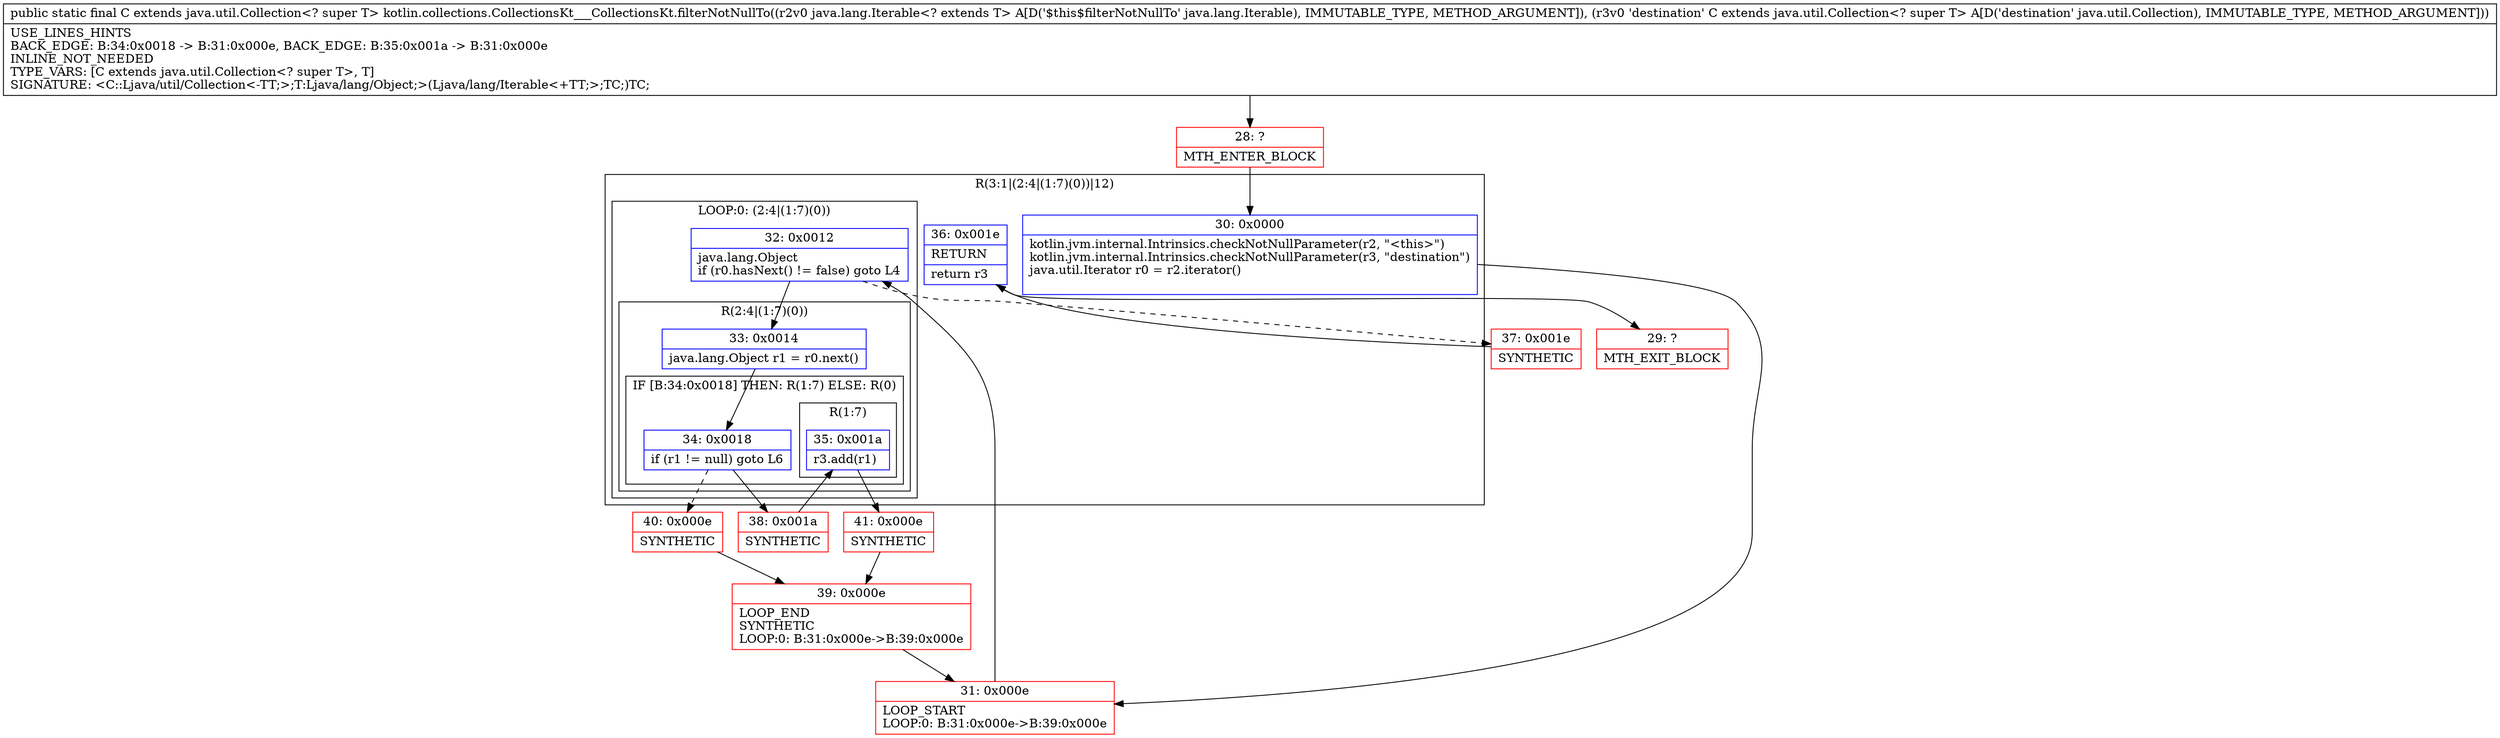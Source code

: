 digraph "CFG forkotlin.collections.CollectionsKt___CollectionsKt.filterNotNullTo(Ljava\/lang\/Iterable;Ljava\/util\/Collection;)Ljava\/util\/Collection;" {
subgraph cluster_Region_993966894 {
label = "R(3:1|(2:4|(1:7)(0))|12)";
node [shape=record,color=blue];
Node_30 [shape=record,label="{30\:\ 0x0000|kotlin.jvm.internal.Intrinsics.checkNotNullParameter(r2, \"\<this\>\")\lkotlin.jvm.internal.Intrinsics.checkNotNullParameter(r3, \"destination\")\ljava.util.Iterator r0 = r2.iterator()\l\l}"];
subgraph cluster_LoopRegion_1602669222 {
label = "LOOP:0: (2:4|(1:7)(0))";
node [shape=record,color=blue];
Node_32 [shape=record,label="{32\:\ 0x0012|java.lang.Object \lif (r0.hasNext() != false) goto L4\l}"];
subgraph cluster_Region_1108944316 {
label = "R(2:4|(1:7)(0))";
node [shape=record,color=blue];
Node_33 [shape=record,label="{33\:\ 0x0014|java.lang.Object r1 = r0.next()\l}"];
subgraph cluster_IfRegion_37298073 {
label = "IF [B:34:0x0018] THEN: R(1:7) ELSE: R(0)";
node [shape=record,color=blue];
Node_34 [shape=record,label="{34\:\ 0x0018|if (r1 != null) goto L6\l}"];
subgraph cluster_Region_1284514619 {
label = "R(1:7)";
node [shape=record,color=blue];
Node_35 [shape=record,label="{35\:\ 0x001a|r3.add(r1)\l}"];
}
subgraph cluster_Region_631903221 {
label = "R(0)";
node [shape=record,color=blue];
}
}
}
}
Node_36 [shape=record,label="{36\:\ 0x001e|RETURN\l|return r3\l}"];
}
Node_28 [shape=record,color=red,label="{28\:\ ?|MTH_ENTER_BLOCK\l}"];
Node_31 [shape=record,color=red,label="{31\:\ 0x000e|LOOP_START\lLOOP:0: B:31:0x000e\-\>B:39:0x000e\l}"];
Node_38 [shape=record,color=red,label="{38\:\ 0x001a|SYNTHETIC\l}"];
Node_41 [shape=record,color=red,label="{41\:\ 0x000e|SYNTHETIC\l}"];
Node_39 [shape=record,color=red,label="{39\:\ 0x000e|LOOP_END\lSYNTHETIC\lLOOP:0: B:31:0x000e\-\>B:39:0x000e\l}"];
Node_40 [shape=record,color=red,label="{40\:\ 0x000e|SYNTHETIC\l}"];
Node_37 [shape=record,color=red,label="{37\:\ 0x001e|SYNTHETIC\l}"];
Node_29 [shape=record,color=red,label="{29\:\ ?|MTH_EXIT_BLOCK\l}"];
MethodNode[shape=record,label="{public static final C extends java.util.Collection\<? super T\> kotlin.collections.CollectionsKt___CollectionsKt.filterNotNullTo((r2v0 java.lang.Iterable\<? extends T\> A[D('$this$filterNotNullTo' java.lang.Iterable), IMMUTABLE_TYPE, METHOD_ARGUMENT]), (r3v0 'destination' C extends java.util.Collection\<? super T\> A[D('destination' java.util.Collection), IMMUTABLE_TYPE, METHOD_ARGUMENT]))  | USE_LINES_HINTS\lBACK_EDGE: B:34:0x0018 \-\> B:31:0x000e, BACK_EDGE: B:35:0x001a \-\> B:31:0x000e\lINLINE_NOT_NEEDED\lTYPE_VARS: [C extends java.util.Collection\<? super T\>, T]\lSIGNATURE: \<C::Ljava\/util\/Collection\<\-TT;\>;T:Ljava\/lang\/Object;\>(Ljava\/lang\/Iterable\<+TT;\>;TC;)TC;\l}"];
MethodNode -> Node_28;Node_30 -> Node_31;
Node_32 -> Node_33;
Node_32 -> Node_37[style=dashed];
Node_33 -> Node_34;
Node_34 -> Node_38;
Node_34 -> Node_40[style=dashed];
Node_35 -> Node_41;
Node_36 -> Node_29;
Node_28 -> Node_30;
Node_31 -> Node_32;
Node_38 -> Node_35;
Node_41 -> Node_39;
Node_39 -> Node_31;
Node_40 -> Node_39;
Node_37 -> Node_36;
}

